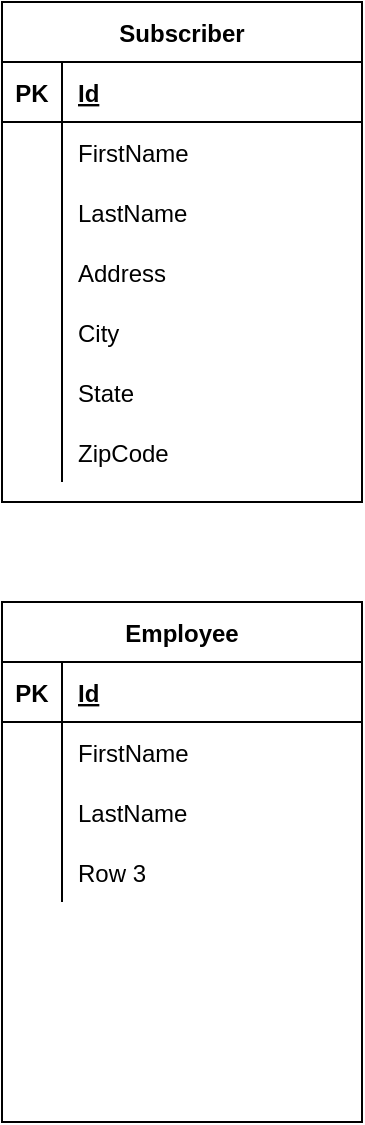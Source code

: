 <mxfile version="14.2.7" type="device"><diagram id="vDFwddZ2VtHM_q-yp6oO" name="Page-1"><mxGraphModel dx="1034" dy="1074" grid="1" gridSize="10" guides="1" tooltips="1" connect="1" arrows="1" fold="1" page="1" pageScale="1" pageWidth="1400" pageHeight="850" math="0" shadow="0"><root><mxCell id="0"/><mxCell id="1" parent="0"/><mxCell id="Riu15QAFfXZznVJ7nQwW-1" value="Subscriber" style="shape=table;startSize=30;container=1;collapsible=1;childLayout=tableLayout;fixedRows=1;rowLines=0;fontStyle=1;align=center;resizeLast=1;" vertex="1" parent="1"><mxGeometry x="60" y="130" width="180" height="250" as="geometry"/></mxCell><mxCell id="Riu15QAFfXZznVJ7nQwW-2" value="" style="shape=partialRectangle;collapsible=0;dropTarget=0;pointerEvents=0;fillColor=none;top=0;left=0;bottom=1;right=0;points=[[0,0.5],[1,0.5]];portConstraint=eastwest;" vertex="1" parent="Riu15QAFfXZznVJ7nQwW-1"><mxGeometry y="30" width="180" height="30" as="geometry"/></mxCell><mxCell id="Riu15QAFfXZznVJ7nQwW-3" value="PK" style="shape=partialRectangle;connectable=0;fillColor=none;top=0;left=0;bottom=0;right=0;fontStyle=1;overflow=hidden;" vertex="1" parent="Riu15QAFfXZznVJ7nQwW-2"><mxGeometry width="30" height="30" as="geometry"/></mxCell><mxCell id="Riu15QAFfXZznVJ7nQwW-4" value="Id" style="shape=partialRectangle;connectable=0;fillColor=none;top=0;left=0;bottom=0;right=0;align=left;spacingLeft=6;fontStyle=5;overflow=hidden;" vertex="1" parent="Riu15QAFfXZznVJ7nQwW-2"><mxGeometry x="30" width="150" height="30" as="geometry"/></mxCell><mxCell id="Riu15QAFfXZznVJ7nQwW-5" value="" style="shape=partialRectangle;collapsible=0;dropTarget=0;pointerEvents=0;fillColor=none;top=0;left=0;bottom=0;right=0;points=[[0,0.5],[1,0.5]];portConstraint=eastwest;" vertex="1" parent="Riu15QAFfXZznVJ7nQwW-1"><mxGeometry y="60" width="180" height="30" as="geometry"/></mxCell><mxCell id="Riu15QAFfXZznVJ7nQwW-6" value="" style="shape=partialRectangle;connectable=0;fillColor=none;top=0;left=0;bottom=0;right=0;editable=1;overflow=hidden;" vertex="1" parent="Riu15QAFfXZznVJ7nQwW-5"><mxGeometry width="30" height="30" as="geometry"/></mxCell><mxCell id="Riu15QAFfXZznVJ7nQwW-7" value="FirstName" style="shape=partialRectangle;connectable=0;fillColor=none;top=0;left=0;bottom=0;right=0;align=left;spacingLeft=6;overflow=hidden;" vertex="1" parent="Riu15QAFfXZznVJ7nQwW-5"><mxGeometry x="30" width="150" height="30" as="geometry"/></mxCell><mxCell id="Riu15QAFfXZznVJ7nQwW-8" value="" style="shape=partialRectangle;collapsible=0;dropTarget=0;pointerEvents=0;fillColor=none;top=0;left=0;bottom=0;right=0;points=[[0,0.5],[1,0.5]];portConstraint=eastwest;" vertex="1" parent="Riu15QAFfXZznVJ7nQwW-1"><mxGeometry y="90" width="180" height="30" as="geometry"/></mxCell><mxCell id="Riu15QAFfXZznVJ7nQwW-9" value="" style="shape=partialRectangle;connectable=0;fillColor=none;top=0;left=0;bottom=0;right=0;editable=1;overflow=hidden;" vertex="1" parent="Riu15QAFfXZznVJ7nQwW-8"><mxGeometry width="30" height="30" as="geometry"/></mxCell><mxCell id="Riu15QAFfXZznVJ7nQwW-10" value="LastName" style="shape=partialRectangle;connectable=0;fillColor=none;top=0;left=0;bottom=0;right=0;align=left;spacingLeft=6;overflow=hidden;" vertex="1" parent="Riu15QAFfXZznVJ7nQwW-8"><mxGeometry x="30" width="150" height="30" as="geometry"/></mxCell><mxCell id="Riu15QAFfXZznVJ7nQwW-11" value="" style="shape=partialRectangle;collapsible=0;dropTarget=0;pointerEvents=0;fillColor=none;top=0;left=0;bottom=0;right=0;points=[[0,0.5],[1,0.5]];portConstraint=eastwest;" vertex="1" parent="Riu15QAFfXZznVJ7nQwW-1"><mxGeometry y="120" width="180" height="30" as="geometry"/></mxCell><mxCell id="Riu15QAFfXZznVJ7nQwW-12" value="" style="shape=partialRectangle;connectable=0;fillColor=none;top=0;left=0;bottom=0;right=0;editable=1;overflow=hidden;" vertex="1" parent="Riu15QAFfXZznVJ7nQwW-11"><mxGeometry width="30" height="30" as="geometry"/></mxCell><mxCell id="Riu15QAFfXZznVJ7nQwW-13" value="Address" style="shape=partialRectangle;connectable=0;fillColor=none;top=0;left=0;bottom=0;right=0;align=left;spacingLeft=6;overflow=hidden;" vertex="1" parent="Riu15QAFfXZznVJ7nQwW-11"><mxGeometry x="30" width="150" height="30" as="geometry"/></mxCell><mxCell id="Riu15QAFfXZznVJ7nQwW-14" value="" style="shape=partialRectangle;collapsible=0;dropTarget=0;pointerEvents=0;fillColor=none;top=0;left=0;bottom=0;right=0;points=[[0,0.5],[1,0.5]];portConstraint=eastwest;" vertex="1" parent="Riu15QAFfXZznVJ7nQwW-1"><mxGeometry y="150" width="180" height="30" as="geometry"/></mxCell><mxCell id="Riu15QAFfXZznVJ7nQwW-15" value="" style="shape=partialRectangle;connectable=0;fillColor=none;top=0;left=0;bottom=0;right=0;editable=1;overflow=hidden;" vertex="1" parent="Riu15QAFfXZznVJ7nQwW-14"><mxGeometry width="30" height="30" as="geometry"/></mxCell><mxCell id="Riu15QAFfXZznVJ7nQwW-16" value="City" style="shape=partialRectangle;connectable=0;fillColor=none;top=0;left=0;bottom=0;right=0;align=left;spacingLeft=6;overflow=hidden;" vertex="1" parent="Riu15QAFfXZznVJ7nQwW-14"><mxGeometry x="30" width="150" height="30" as="geometry"/></mxCell><mxCell id="Riu15QAFfXZznVJ7nQwW-17" value="" style="shape=partialRectangle;collapsible=0;dropTarget=0;pointerEvents=0;fillColor=none;top=0;left=0;bottom=0;right=0;points=[[0,0.5],[1,0.5]];portConstraint=eastwest;" vertex="1" parent="Riu15QAFfXZznVJ7nQwW-1"><mxGeometry y="180" width="180" height="30" as="geometry"/></mxCell><mxCell id="Riu15QAFfXZznVJ7nQwW-18" value="" style="shape=partialRectangle;connectable=0;fillColor=none;top=0;left=0;bottom=0;right=0;editable=1;overflow=hidden;" vertex="1" parent="Riu15QAFfXZznVJ7nQwW-17"><mxGeometry width="30" height="30" as="geometry"/></mxCell><mxCell id="Riu15QAFfXZznVJ7nQwW-19" value="State" style="shape=partialRectangle;connectable=0;fillColor=none;top=0;left=0;bottom=0;right=0;align=left;spacingLeft=6;overflow=hidden;" vertex="1" parent="Riu15QAFfXZznVJ7nQwW-17"><mxGeometry x="30" width="150" height="30" as="geometry"/></mxCell><mxCell id="Riu15QAFfXZznVJ7nQwW-20" value="" style="shape=partialRectangle;collapsible=0;dropTarget=0;pointerEvents=0;fillColor=none;top=0;left=0;bottom=0;right=0;points=[[0,0.5],[1,0.5]];portConstraint=eastwest;" vertex="1" parent="Riu15QAFfXZznVJ7nQwW-1"><mxGeometry y="210" width="180" height="30" as="geometry"/></mxCell><mxCell id="Riu15QAFfXZznVJ7nQwW-21" value="" style="shape=partialRectangle;connectable=0;fillColor=none;top=0;left=0;bottom=0;right=0;editable=1;overflow=hidden;" vertex="1" parent="Riu15QAFfXZznVJ7nQwW-20"><mxGeometry width="30" height="30" as="geometry"/></mxCell><mxCell id="Riu15QAFfXZznVJ7nQwW-22" value="ZipCode" style="shape=partialRectangle;connectable=0;fillColor=none;top=0;left=0;bottom=0;right=0;align=left;spacingLeft=6;overflow=hidden;" vertex="1" parent="Riu15QAFfXZznVJ7nQwW-20"><mxGeometry x="30" width="150" height="30" as="geometry"/></mxCell><mxCell id="Riu15QAFfXZznVJ7nQwW-23" value="Employee" style="shape=table;startSize=30;container=1;collapsible=1;childLayout=tableLayout;fixedRows=1;rowLines=0;fontStyle=1;align=center;resizeLast=1;" vertex="1" parent="1"><mxGeometry x="60" y="430" width="180" height="260" as="geometry"/></mxCell><mxCell id="Riu15QAFfXZznVJ7nQwW-24" value="" style="shape=partialRectangle;collapsible=0;dropTarget=0;pointerEvents=0;fillColor=none;top=0;left=0;bottom=1;right=0;points=[[0,0.5],[1,0.5]];portConstraint=eastwest;" vertex="1" parent="Riu15QAFfXZznVJ7nQwW-23"><mxGeometry y="30" width="180" height="30" as="geometry"/></mxCell><mxCell id="Riu15QAFfXZznVJ7nQwW-25" value="PK" style="shape=partialRectangle;connectable=0;fillColor=none;top=0;left=0;bottom=0;right=0;fontStyle=1;overflow=hidden;" vertex="1" parent="Riu15QAFfXZznVJ7nQwW-24"><mxGeometry width="30" height="30" as="geometry"/></mxCell><mxCell id="Riu15QAFfXZznVJ7nQwW-26" value="Id" style="shape=partialRectangle;connectable=0;fillColor=none;top=0;left=0;bottom=0;right=0;align=left;spacingLeft=6;fontStyle=5;overflow=hidden;" vertex="1" parent="Riu15QAFfXZznVJ7nQwW-24"><mxGeometry x="30" width="150" height="30" as="geometry"/></mxCell><mxCell id="Riu15QAFfXZznVJ7nQwW-27" value="" style="shape=partialRectangle;collapsible=0;dropTarget=0;pointerEvents=0;fillColor=none;top=0;left=0;bottom=0;right=0;points=[[0,0.5],[1,0.5]];portConstraint=eastwest;" vertex="1" parent="Riu15QAFfXZznVJ7nQwW-23"><mxGeometry y="60" width="180" height="30" as="geometry"/></mxCell><mxCell id="Riu15QAFfXZznVJ7nQwW-28" value="" style="shape=partialRectangle;connectable=0;fillColor=none;top=0;left=0;bottom=0;right=0;editable=1;overflow=hidden;" vertex="1" parent="Riu15QAFfXZznVJ7nQwW-27"><mxGeometry width="30" height="30" as="geometry"/></mxCell><mxCell id="Riu15QAFfXZznVJ7nQwW-29" value="FirstName" style="shape=partialRectangle;connectable=0;fillColor=none;top=0;left=0;bottom=0;right=0;align=left;spacingLeft=6;overflow=hidden;" vertex="1" parent="Riu15QAFfXZznVJ7nQwW-27"><mxGeometry x="30" width="150" height="30" as="geometry"/></mxCell><mxCell id="Riu15QAFfXZznVJ7nQwW-30" value="" style="shape=partialRectangle;collapsible=0;dropTarget=0;pointerEvents=0;fillColor=none;top=0;left=0;bottom=0;right=0;points=[[0,0.5],[1,0.5]];portConstraint=eastwest;" vertex="1" parent="Riu15QAFfXZznVJ7nQwW-23"><mxGeometry y="90" width="180" height="30" as="geometry"/></mxCell><mxCell id="Riu15QAFfXZznVJ7nQwW-31" value="" style="shape=partialRectangle;connectable=0;fillColor=none;top=0;left=0;bottom=0;right=0;editable=1;overflow=hidden;" vertex="1" parent="Riu15QAFfXZznVJ7nQwW-30"><mxGeometry width="30" height="30" as="geometry"/></mxCell><mxCell id="Riu15QAFfXZznVJ7nQwW-32" value="LastName" style="shape=partialRectangle;connectable=0;fillColor=none;top=0;left=0;bottom=0;right=0;align=left;spacingLeft=6;overflow=hidden;" vertex="1" parent="Riu15QAFfXZznVJ7nQwW-30"><mxGeometry x="30" width="150" height="30" as="geometry"/></mxCell><mxCell id="Riu15QAFfXZznVJ7nQwW-33" value="" style="shape=partialRectangle;collapsible=0;dropTarget=0;pointerEvents=0;fillColor=none;top=0;left=0;bottom=0;right=0;points=[[0,0.5],[1,0.5]];portConstraint=eastwest;" vertex="1" parent="Riu15QAFfXZznVJ7nQwW-23"><mxGeometry y="120" width="180" height="30" as="geometry"/></mxCell><mxCell id="Riu15QAFfXZznVJ7nQwW-34" value="" style="shape=partialRectangle;connectable=0;fillColor=none;top=0;left=0;bottom=0;right=0;editable=1;overflow=hidden;" vertex="1" parent="Riu15QAFfXZznVJ7nQwW-33"><mxGeometry width="30" height="30" as="geometry"/></mxCell><mxCell id="Riu15QAFfXZznVJ7nQwW-35" value="Row 3" style="shape=partialRectangle;connectable=0;fillColor=none;top=0;left=0;bottom=0;right=0;align=left;spacingLeft=6;overflow=hidden;" vertex="1" parent="Riu15QAFfXZznVJ7nQwW-33"><mxGeometry x="30" width="150" height="30" as="geometry"/></mxCell></root></mxGraphModel></diagram></mxfile>